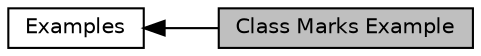 digraph "Class Marks Example"
{
  edge [fontname="Helvetica",fontsize="10",labelfontname="Helvetica",labelfontsize="10"];
  node [fontname="Helvetica",fontsize="10",shape=box];
  rankdir=LR;
  Node1 [label="Class Marks Example",height=0.2,width=0.4,color="black", fillcolor="grey75", style="filled", fontcolor="black",tooltip=" "];
  Node2 [label="Examples",height=0.2,width=0.4,color="black", fillcolor="white", style="filled",URL="$group__group_examples.html",tooltip=" "];
  Node2->Node1 [shape=plaintext, dir="back", style="solid"];
}
